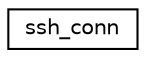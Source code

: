 digraph "Graphical Class Hierarchy"
{
  edge [fontname="Helvetica",fontsize="10",labelfontname="Helvetica",labelfontsize="10"];
  node [fontname="Helvetica",fontsize="10",shape=record];
  rankdir="LR";
  Node0 [label="ssh_conn",height=0.2,width=0.4,color="black", fillcolor="white", style="filled",URL="$structssh__conn.html"];
}
